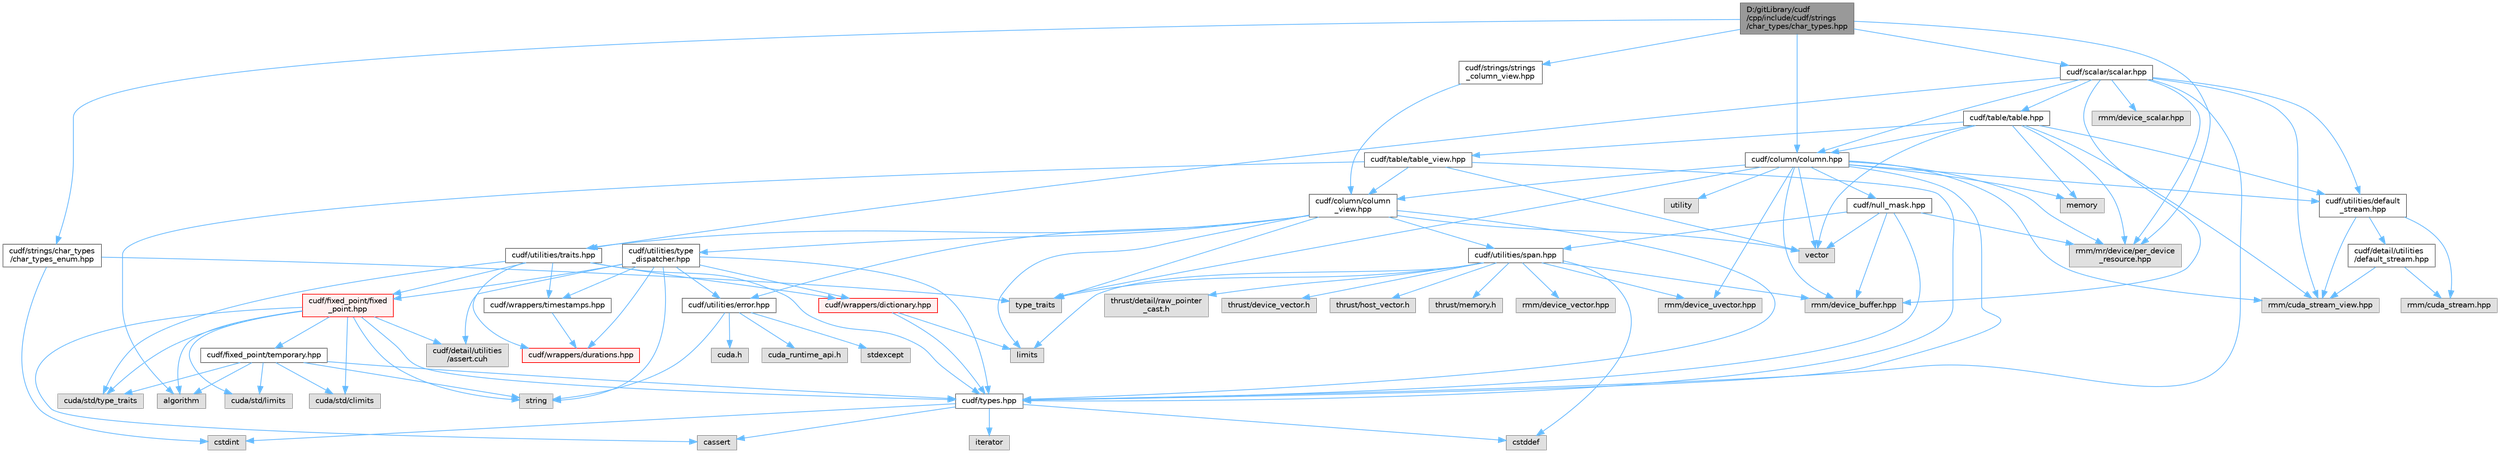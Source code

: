 digraph "D:/gitLibrary/cudf/cpp/include/cudf/strings/char_types/char_types.hpp"
{
 // LATEX_PDF_SIZE
  bgcolor="transparent";
  edge [fontname=Helvetica,fontsize=10,labelfontname=Helvetica,labelfontsize=10];
  node [fontname=Helvetica,fontsize=10,shape=box,height=0.2,width=0.4];
  Node1 [id="Node000001",label="D:/gitLibrary/cudf\l/cpp/include/cudf/strings\l/char_types/char_types.hpp",height=0.2,width=0.4,color="gray40", fillcolor="grey60", style="filled", fontcolor="black",tooltip=" "];
  Node1 -> Node2 [id="edge109_Node000001_Node000002",color="steelblue1",style="solid",tooltip=" "];
  Node2 [id="Node000002",label="cudf/column/column.hpp",height=0.2,width=0.4,color="grey40", fillcolor="white", style="filled",URL="$column_8hpp.html",tooltip="Class definition for cudf::column"];
  Node2 -> Node3 [id="edge110_Node000002_Node000003",color="steelblue1",style="solid",tooltip=" "];
  Node3 [id="Node000003",label="cudf/column/column\l_view.hpp",height=0.2,width=0.4,color="grey40", fillcolor="white", style="filled",URL="$column__view_8hpp.html",tooltip="column view class definitions"];
  Node3 -> Node4 [id="edge111_Node000003_Node000004",color="steelblue1",style="solid",tooltip=" "];
  Node4 [id="Node000004",label="cudf/types.hpp",height=0.2,width=0.4,color="grey40", fillcolor="white", style="filled",URL="$types_8hpp.html",tooltip="Type declarations for libcudf."];
  Node4 -> Node5 [id="edge112_Node000004_Node000005",color="steelblue1",style="solid",tooltip=" "];
  Node5 [id="Node000005",label="cassert",height=0.2,width=0.4,color="grey60", fillcolor="#E0E0E0", style="filled",tooltip=" "];
  Node4 -> Node6 [id="edge113_Node000004_Node000006",color="steelblue1",style="solid",tooltip=" "];
  Node6 [id="Node000006",label="cstddef",height=0.2,width=0.4,color="grey60", fillcolor="#E0E0E0", style="filled",tooltip=" "];
  Node4 -> Node7 [id="edge114_Node000004_Node000007",color="steelblue1",style="solid",tooltip=" "];
  Node7 [id="Node000007",label="cstdint",height=0.2,width=0.4,color="grey60", fillcolor="#E0E0E0", style="filled",tooltip=" "];
  Node4 -> Node8 [id="edge115_Node000004_Node000008",color="steelblue1",style="solid",tooltip=" "];
  Node8 [id="Node000008",label="iterator",height=0.2,width=0.4,color="grey60", fillcolor="#E0E0E0", style="filled",tooltip=" "];
  Node3 -> Node9 [id="edge116_Node000003_Node000009",color="steelblue1",style="solid",tooltip=" "];
  Node9 [id="Node000009",label="cudf/utilities/error.hpp",height=0.2,width=0.4,color="grey40", fillcolor="white", style="filled",URL="$error_8hpp.html",tooltip=" "];
  Node9 -> Node10 [id="edge117_Node000009_Node000010",color="steelblue1",style="solid",tooltip=" "];
  Node10 [id="Node000010",label="cuda.h",height=0.2,width=0.4,color="grey60", fillcolor="#E0E0E0", style="filled",tooltip=" "];
  Node9 -> Node11 [id="edge118_Node000009_Node000011",color="steelblue1",style="solid",tooltip=" "];
  Node11 [id="Node000011",label="cuda_runtime_api.h",height=0.2,width=0.4,color="grey60", fillcolor="#E0E0E0", style="filled",tooltip=" "];
  Node9 -> Node12 [id="edge119_Node000009_Node000012",color="steelblue1",style="solid",tooltip=" "];
  Node12 [id="Node000012",label="stdexcept",height=0.2,width=0.4,color="grey60", fillcolor="#E0E0E0", style="filled",tooltip=" "];
  Node9 -> Node13 [id="edge120_Node000009_Node000013",color="steelblue1",style="solid",tooltip=" "];
  Node13 [id="Node000013",label="string",height=0.2,width=0.4,color="grey60", fillcolor="#E0E0E0", style="filled",tooltip=" "];
  Node3 -> Node14 [id="edge121_Node000003_Node000014",color="steelblue1",style="solid",tooltip=" "];
  Node14 [id="Node000014",label="cudf/utilities/span.hpp",height=0.2,width=0.4,color="grey40", fillcolor="white", style="filled",URL="$span_8hpp.html",tooltip=" "];
  Node14 -> Node15 [id="edge122_Node000014_Node000015",color="steelblue1",style="solid",tooltip=" "];
  Node15 [id="Node000015",label="rmm/device_buffer.hpp",height=0.2,width=0.4,color="grey60", fillcolor="#E0E0E0", style="filled",tooltip=" "];
  Node14 -> Node16 [id="edge123_Node000014_Node000016",color="steelblue1",style="solid",tooltip=" "];
  Node16 [id="Node000016",label="rmm/device_uvector.hpp",height=0.2,width=0.4,color="grey60", fillcolor="#E0E0E0", style="filled",tooltip=" "];
  Node14 -> Node17 [id="edge124_Node000014_Node000017",color="steelblue1",style="solid",tooltip=" "];
  Node17 [id="Node000017",label="rmm/device_vector.hpp",height=0.2,width=0.4,color="grey60", fillcolor="#E0E0E0", style="filled",tooltip=" "];
  Node14 -> Node18 [id="edge125_Node000014_Node000018",color="steelblue1",style="solid",tooltip=" "];
  Node18 [id="Node000018",label="thrust/detail/raw_pointer\l_cast.h",height=0.2,width=0.4,color="grey60", fillcolor="#E0E0E0", style="filled",tooltip=" "];
  Node14 -> Node19 [id="edge126_Node000014_Node000019",color="steelblue1",style="solid",tooltip=" "];
  Node19 [id="Node000019",label="thrust/device_vector.h",height=0.2,width=0.4,color="grey60", fillcolor="#E0E0E0", style="filled",tooltip=" "];
  Node14 -> Node20 [id="edge127_Node000014_Node000020",color="steelblue1",style="solid",tooltip=" "];
  Node20 [id="Node000020",label="thrust/host_vector.h",height=0.2,width=0.4,color="grey60", fillcolor="#E0E0E0", style="filled",tooltip=" "];
  Node14 -> Node21 [id="edge128_Node000014_Node000021",color="steelblue1",style="solid",tooltip=" "];
  Node21 [id="Node000021",label="thrust/memory.h",height=0.2,width=0.4,color="grey60", fillcolor="#E0E0E0", style="filled",tooltip=" "];
  Node14 -> Node6 [id="edge129_Node000014_Node000006",color="steelblue1",style="solid",tooltip=" "];
  Node14 -> Node22 [id="edge130_Node000014_Node000022",color="steelblue1",style="solid",tooltip=" "];
  Node22 [id="Node000022",label="limits",height=0.2,width=0.4,color="grey60", fillcolor="#E0E0E0", style="filled",tooltip=" "];
  Node14 -> Node23 [id="edge131_Node000014_Node000023",color="steelblue1",style="solid",tooltip=" "];
  Node23 [id="Node000023",label="type_traits",height=0.2,width=0.4,color="grey60", fillcolor="#E0E0E0", style="filled",tooltip=" "];
  Node3 -> Node24 [id="edge132_Node000003_Node000024",color="steelblue1",style="solid",tooltip=" "];
  Node24 [id="Node000024",label="cudf/utilities/traits.hpp",height=0.2,width=0.4,color="grey40", fillcolor="white", style="filled",URL="$traits_8hpp.html",tooltip=" "];
  Node24 -> Node25 [id="edge133_Node000024_Node000025",color="steelblue1",style="solid",tooltip=" "];
  Node25 [id="Node000025",label="cudf/fixed_point/fixed\l_point.hpp",height=0.2,width=0.4,color="red", fillcolor="#FFF0F0", style="filled",URL="$fixed__point_8hpp.html",tooltip="Class definition for fixed point data type"];
  Node25 -> Node26 [id="edge134_Node000025_Node000026",color="steelblue1",style="solid",tooltip=" "];
  Node26 [id="Node000026",label="cudf/detail/utilities\l/assert.cuh",height=0.2,width=0.4,color="grey60", fillcolor="#E0E0E0", style="filled",tooltip=" "];
  Node25 -> Node27 [id="edge135_Node000025_Node000027",color="steelblue1",style="solid",tooltip=" "];
  Node27 [id="Node000027",label="cudf/fixed_point/temporary.hpp",height=0.2,width=0.4,color="grey40", fillcolor="white", style="filled",URL="$temporary_8hpp.html",tooltip=" "];
  Node27 -> Node4 [id="edge136_Node000027_Node000004",color="steelblue1",style="solid",tooltip=" "];
  Node27 -> Node28 [id="edge137_Node000027_Node000028",color="steelblue1",style="solid",tooltip=" "];
  Node28 [id="Node000028",label="cuda/std/climits",height=0.2,width=0.4,color="grey60", fillcolor="#E0E0E0", style="filled",tooltip=" "];
  Node27 -> Node29 [id="edge138_Node000027_Node000029",color="steelblue1",style="solid",tooltip=" "];
  Node29 [id="Node000029",label="cuda/std/limits",height=0.2,width=0.4,color="grey60", fillcolor="#E0E0E0", style="filled",tooltip=" "];
  Node27 -> Node30 [id="edge139_Node000027_Node000030",color="steelblue1",style="solid",tooltip=" "];
  Node30 [id="Node000030",label="cuda/std/type_traits",height=0.2,width=0.4,color="grey60", fillcolor="#E0E0E0", style="filled",tooltip=" "];
  Node27 -> Node31 [id="edge140_Node000027_Node000031",color="steelblue1",style="solid",tooltip=" "];
  Node31 [id="Node000031",label="algorithm",height=0.2,width=0.4,color="grey60", fillcolor="#E0E0E0", style="filled",tooltip=" "];
  Node27 -> Node13 [id="edge141_Node000027_Node000013",color="steelblue1",style="solid",tooltip=" "];
  Node25 -> Node4 [id="edge142_Node000025_Node000004",color="steelblue1",style="solid",tooltip=" "];
  Node25 -> Node28 [id="edge143_Node000025_Node000028",color="steelblue1",style="solid",tooltip=" "];
  Node25 -> Node29 [id="edge144_Node000025_Node000029",color="steelblue1",style="solid",tooltip=" "];
  Node25 -> Node30 [id="edge145_Node000025_Node000030",color="steelblue1",style="solid",tooltip=" "];
  Node25 -> Node31 [id="edge146_Node000025_Node000031",color="steelblue1",style="solid",tooltip=" "];
  Node25 -> Node5 [id="edge147_Node000025_Node000005",color="steelblue1",style="solid",tooltip=" "];
  Node25 -> Node13 [id="edge148_Node000025_Node000013",color="steelblue1",style="solid",tooltip=" "];
  Node24 -> Node4 [id="edge149_Node000024_Node000004",color="steelblue1",style="solid",tooltip=" "];
  Node24 -> Node33 [id="edge150_Node000024_Node000033",color="steelblue1",style="solid",tooltip=" "];
  Node33 [id="Node000033",label="cudf/wrappers/dictionary.hpp",height=0.2,width=0.4,color="red", fillcolor="#FFF0F0", style="filled",URL="$dictionary_8hpp.html",tooltip="Concrete type definition for dictionary columns."];
  Node33 -> Node4 [id="edge151_Node000033_Node000004",color="steelblue1",style="solid",tooltip=" "];
  Node33 -> Node22 [id="edge152_Node000033_Node000022",color="steelblue1",style="solid",tooltip=" "];
  Node24 -> Node35 [id="edge153_Node000024_Node000035",color="steelblue1",style="solid",tooltip=" "];
  Node35 [id="Node000035",label="cudf/wrappers/durations.hpp",height=0.2,width=0.4,color="red", fillcolor="#FFF0F0", style="filled",URL="$durations_8hpp.html",tooltip="Concrete type definitions for int32_t and int64_t durations in varying resolutions."];
  Node24 -> Node37 [id="edge154_Node000024_Node000037",color="steelblue1",style="solid",tooltip=" "];
  Node37 [id="Node000037",label="cudf/wrappers/timestamps.hpp",height=0.2,width=0.4,color="grey40", fillcolor="white", style="filled",URL="$timestamps_8hpp.html",tooltip="Concrete type definitions for int32_t and int64_t timestamps in varying resolutions as durations sinc..."];
  Node37 -> Node35 [id="edge155_Node000037_Node000035",color="steelblue1",style="solid",tooltip=" "];
  Node24 -> Node30 [id="edge156_Node000024_Node000030",color="steelblue1",style="solid",tooltip=" "];
  Node3 -> Node38 [id="edge157_Node000003_Node000038",color="steelblue1",style="solid",tooltip=" "];
  Node38 [id="Node000038",label="cudf/utilities/type\l_dispatcher.hpp",height=0.2,width=0.4,color="grey40", fillcolor="white", style="filled",URL="$type__dispatcher_8hpp.html",tooltip="Defines the mapping between cudf::type_id runtime type information and concrete C++ types."];
  Node38 -> Node26 [id="edge158_Node000038_Node000026",color="steelblue1",style="solid",tooltip=" "];
  Node38 -> Node25 [id="edge159_Node000038_Node000025",color="steelblue1",style="solid",tooltip=" "];
  Node38 -> Node4 [id="edge160_Node000038_Node000004",color="steelblue1",style="solid",tooltip=" "];
  Node38 -> Node9 [id="edge161_Node000038_Node000009",color="steelblue1",style="solid",tooltip=" "];
  Node38 -> Node33 [id="edge162_Node000038_Node000033",color="steelblue1",style="solid",tooltip=" "];
  Node38 -> Node35 [id="edge163_Node000038_Node000035",color="steelblue1",style="solid",tooltip=" "];
  Node38 -> Node37 [id="edge164_Node000038_Node000037",color="steelblue1",style="solid",tooltip=" "];
  Node38 -> Node13 [id="edge165_Node000038_Node000013",color="steelblue1",style="solid",tooltip=" "];
  Node3 -> Node22 [id="edge166_Node000003_Node000022",color="steelblue1",style="solid",tooltip=" "];
  Node3 -> Node23 [id="edge167_Node000003_Node000023",color="steelblue1",style="solid",tooltip=" "];
  Node3 -> Node39 [id="edge168_Node000003_Node000039",color="steelblue1",style="solid",tooltip=" "];
  Node39 [id="Node000039",label="vector",height=0.2,width=0.4,color="grey60", fillcolor="#E0E0E0", style="filled",tooltip=" "];
  Node2 -> Node40 [id="edge169_Node000002_Node000040",color="steelblue1",style="solid",tooltip=" "];
  Node40 [id="Node000040",label="cudf/null_mask.hpp",height=0.2,width=0.4,color="grey40", fillcolor="white", style="filled",URL="$null__mask_8hpp.html",tooltip="APIs for managing validity bitmasks"];
  Node40 -> Node4 [id="edge170_Node000040_Node000004",color="steelblue1",style="solid",tooltip=" "];
  Node40 -> Node14 [id="edge171_Node000040_Node000014",color="steelblue1",style="solid",tooltip=" "];
  Node40 -> Node15 [id="edge172_Node000040_Node000015",color="steelblue1",style="solid",tooltip=" "];
  Node40 -> Node41 [id="edge173_Node000040_Node000041",color="steelblue1",style="solid",tooltip=" "];
  Node41 [id="Node000041",label="rmm/mr/device/per_device\l_resource.hpp",height=0.2,width=0.4,color="grey60", fillcolor="#E0E0E0", style="filled",tooltip=" "];
  Node40 -> Node39 [id="edge174_Node000040_Node000039",color="steelblue1",style="solid",tooltip=" "];
  Node2 -> Node4 [id="edge175_Node000002_Node000004",color="steelblue1",style="solid",tooltip=" "];
  Node2 -> Node42 [id="edge176_Node000002_Node000042",color="steelblue1",style="solid",tooltip=" "];
  Node42 [id="Node000042",label="cudf/utilities/default\l_stream.hpp",height=0.2,width=0.4,color="grey40", fillcolor="white", style="filled",URL="$utilities_2default__stream_8hpp.html",tooltip=" "];
  Node42 -> Node43 [id="edge177_Node000042_Node000043",color="steelblue1",style="solid",tooltip=" "];
  Node43 [id="Node000043",label="cudf/detail/utilities\l/default_stream.hpp",height=0.2,width=0.4,color="grey40", fillcolor="white", style="filled",URL="$detail_2utilities_2default__stream_8hpp.html",tooltip=" "];
  Node43 -> Node44 [id="edge178_Node000043_Node000044",color="steelblue1",style="solid",tooltip=" "];
  Node44 [id="Node000044",label="rmm/cuda_stream.hpp",height=0.2,width=0.4,color="grey60", fillcolor="#E0E0E0", style="filled",tooltip=" "];
  Node43 -> Node45 [id="edge179_Node000043_Node000045",color="steelblue1",style="solid",tooltip=" "];
  Node45 [id="Node000045",label="rmm/cuda_stream_view.hpp",height=0.2,width=0.4,color="grey60", fillcolor="#E0E0E0", style="filled",tooltip=" "];
  Node42 -> Node44 [id="edge180_Node000042_Node000044",color="steelblue1",style="solid",tooltip=" "];
  Node42 -> Node45 [id="edge181_Node000042_Node000045",color="steelblue1",style="solid",tooltip=" "];
  Node2 -> Node45 [id="edge182_Node000002_Node000045",color="steelblue1",style="solid",tooltip=" "];
  Node2 -> Node15 [id="edge183_Node000002_Node000015",color="steelblue1",style="solid",tooltip=" "];
  Node2 -> Node16 [id="edge184_Node000002_Node000016",color="steelblue1",style="solid",tooltip=" "];
  Node2 -> Node41 [id="edge185_Node000002_Node000041",color="steelblue1",style="solid",tooltip=" "];
  Node2 -> Node46 [id="edge186_Node000002_Node000046",color="steelblue1",style="solid",tooltip=" "];
  Node46 [id="Node000046",label="memory",height=0.2,width=0.4,color="grey60", fillcolor="#E0E0E0", style="filled",tooltip=" "];
  Node2 -> Node23 [id="edge187_Node000002_Node000023",color="steelblue1",style="solid",tooltip=" "];
  Node2 -> Node47 [id="edge188_Node000002_Node000047",color="steelblue1",style="solid",tooltip=" "];
  Node47 [id="Node000047",label="utility",height=0.2,width=0.4,color="grey60", fillcolor="#E0E0E0", style="filled",tooltip=" "];
  Node2 -> Node39 [id="edge189_Node000002_Node000039",color="steelblue1",style="solid",tooltip=" "];
  Node1 -> Node48 [id="edge190_Node000001_Node000048",color="steelblue1",style="solid",tooltip=" "];
  Node48 [id="Node000048",label="cudf/scalar/scalar.hpp",height=0.2,width=0.4,color="grey40", fillcolor="white", style="filled",URL="$scalar_8hpp.html",tooltip="Class definitions for cudf::scalar"];
  Node48 -> Node2 [id="edge191_Node000048_Node000002",color="steelblue1",style="solid",tooltip=" "];
  Node48 -> Node49 [id="edge192_Node000048_Node000049",color="steelblue1",style="solid",tooltip=" "];
  Node49 [id="Node000049",label="cudf/table/table.hpp",height=0.2,width=0.4,color="grey40", fillcolor="white", style="filled",URL="$table_8hpp.html",tooltip="Class definition for cudf::table"];
  Node49 -> Node2 [id="edge193_Node000049_Node000002",color="steelblue1",style="solid",tooltip=" "];
  Node49 -> Node50 [id="edge194_Node000049_Node000050",color="steelblue1",style="solid",tooltip=" "];
  Node50 [id="Node000050",label="cudf/table/table_view.hpp",height=0.2,width=0.4,color="grey40", fillcolor="white", style="filled",URL="$table__view_8hpp.html",tooltip="Class definitions for (mutable)_table_view"];
  Node50 -> Node3 [id="edge195_Node000050_Node000003",color="steelblue1",style="solid",tooltip=" "];
  Node50 -> Node4 [id="edge196_Node000050_Node000004",color="steelblue1",style="solid",tooltip=" "];
  Node50 -> Node31 [id="edge197_Node000050_Node000031",color="steelblue1",style="solid",tooltip=" "];
  Node50 -> Node39 [id="edge198_Node000050_Node000039",color="steelblue1",style="solid",tooltip=" "];
  Node49 -> Node42 [id="edge199_Node000049_Node000042",color="steelblue1",style="solid",tooltip=" "];
  Node49 -> Node45 [id="edge200_Node000049_Node000045",color="steelblue1",style="solid",tooltip=" "];
  Node49 -> Node41 [id="edge201_Node000049_Node000041",color="steelblue1",style="solid",tooltip=" "];
  Node49 -> Node46 [id="edge202_Node000049_Node000046",color="steelblue1",style="solid",tooltip=" "];
  Node49 -> Node39 [id="edge203_Node000049_Node000039",color="steelblue1",style="solid",tooltip=" "];
  Node48 -> Node4 [id="edge204_Node000048_Node000004",color="steelblue1",style="solid",tooltip=" "];
  Node48 -> Node42 [id="edge205_Node000048_Node000042",color="steelblue1",style="solid",tooltip=" "];
  Node48 -> Node24 [id="edge206_Node000048_Node000024",color="steelblue1",style="solid",tooltip=" "];
  Node48 -> Node45 [id="edge207_Node000048_Node000045",color="steelblue1",style="solid",tooltip=" "];
  Node48 -> Node15 [id="edge208_Node000048_Node000015",color="steelblue1",style="solid",tooltip=" "];
  Node48 -> Node51 [id="edge209_Node000048_Node000051",color="steelblue1",style="solid",tooltip=" "];
  Node51 [id="Node000051",label="rmm/device_scalar.hpp",height=0.2,width=0.4,color="grey60", fillcolor="#E0E0E0", style="filled",tooltip=" "];
  Node48 -> Node41 [id="edge210_Node000048_Node000041",color="steelblue1",style="solid",tooltip=" "];
  Node1 -> Node52 [id="edge211_Node000001_Node000052",color="steelblue1",style="solid",tooltip=" "];
  Node52 [id="Node000052",label="cudf/strings/char_types\l/char_types_enum.hpp",height=0.2,width=0.4,color="grey40", fillcolor="white", style="filled",URL="$char__types__enum_8hpp.html",tooltip=" "];
  Node52 -> Node7 [id="edge212_Node000052_Node000007",color="steelblue1",style="solid",tooltip=" "];
  Node52 -> Node23 [id="edge213_Node000052_Node000023",color="steelblue1",style="solid",tooltip=" "];
  Node1 -> Node53 [id="edge214_Node000001_Node000053",color="steelblue1",style="solid",tooltip=" "];
  Node53 [id="Node000053",label="cudf/strings/strings\l_column_view.hpp",height=0.2,width=0.4,color="grey40", fillcolor="white", style="filled",URL="$strings__column__view_8hpp.html",tooltip="Class definition for cudf::strings_column_view"];
  Node53 -> Node3 [id="edge215_Node000053_Node000003",color="steelblue1",style="solid",tooltip=" "];
  Node1 -> Node41 [id="edge216_Node000001_Node000041",color="steelblue1",style="solid",tooltip=" "];
}
